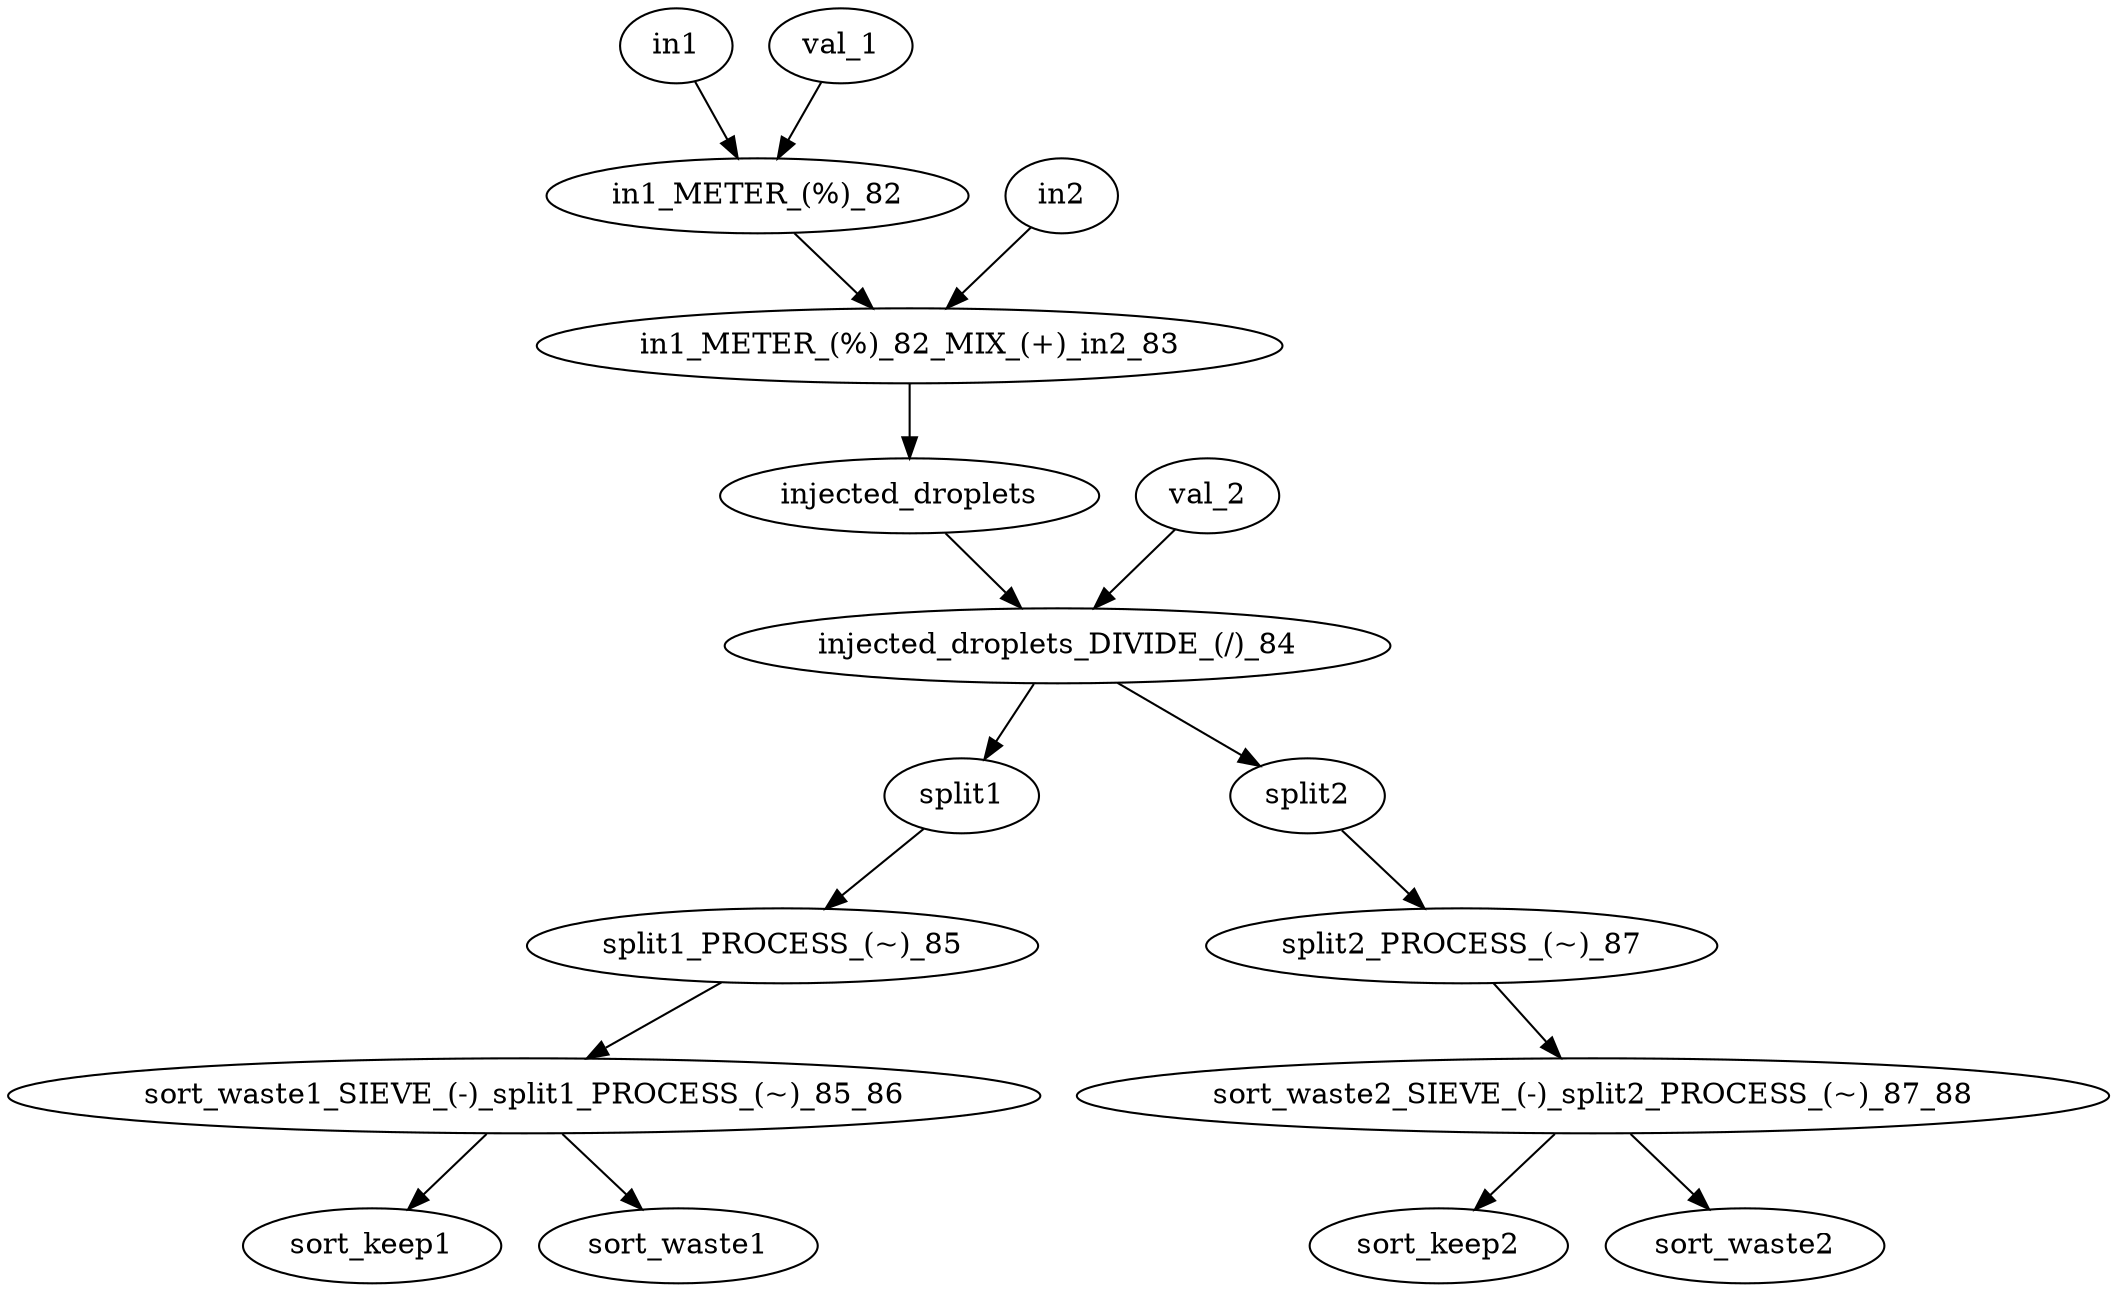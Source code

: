 strict digraph "" {
	in1 -> "in1_METER_(%)_82";
	in2 -> "in1_METER_(%)_82_MIX_(+)_in2_83";
	injected_droplets -> "injected_droplets_DIVIDE_(/)_84";
	"in1_METER_(%)_82" -> "in1_METER_(%)_82_MIX_(+)_in2_83";
	val_1 -> "in1_METER_(%)_82";
	"in1_METER_(%)_82_MIX_(+)_in2_83" -> injected_droplets;
	split1 -> "split1_PROCESS_(~)_85";
	split2 -> "split2_PROCESS_(~)_87";
	"injected_droplets_DIVIDE_(/)_84" -> split1;
	"injected_droplets_DIVIDE_(/)_84" -> split2;
	val_2 -> "injected_droplets_DIVIDE_(/)_84";
	"split1_PROCESS_(~)_85" -> "sort_waste1_SIEVE_(-)_split1_PROCESS_(~)_85_86";
	"sort_waste1_SIEVE_(-)_split1_PROCESS_(~)_85_86" -> sort_keep1;
	"sort_waste1_SIEVE_(-)_split1_PROCESS_(~)_85_86" -> sort_waste1;
	"split2_PROCESS_(~)_87" -> "sort_waste2_SIEVE_(-)_split2_PROCESS_(~)_87_88";
	"sort_waste2_SIEVE_(-)_split2_PROCESS_(~)_87_88" -> sort_keep2;
	"sort_waste2_SIEVE_(-)_split2_PROCESS_(~)_87_88" -> sort_waste2;
}
